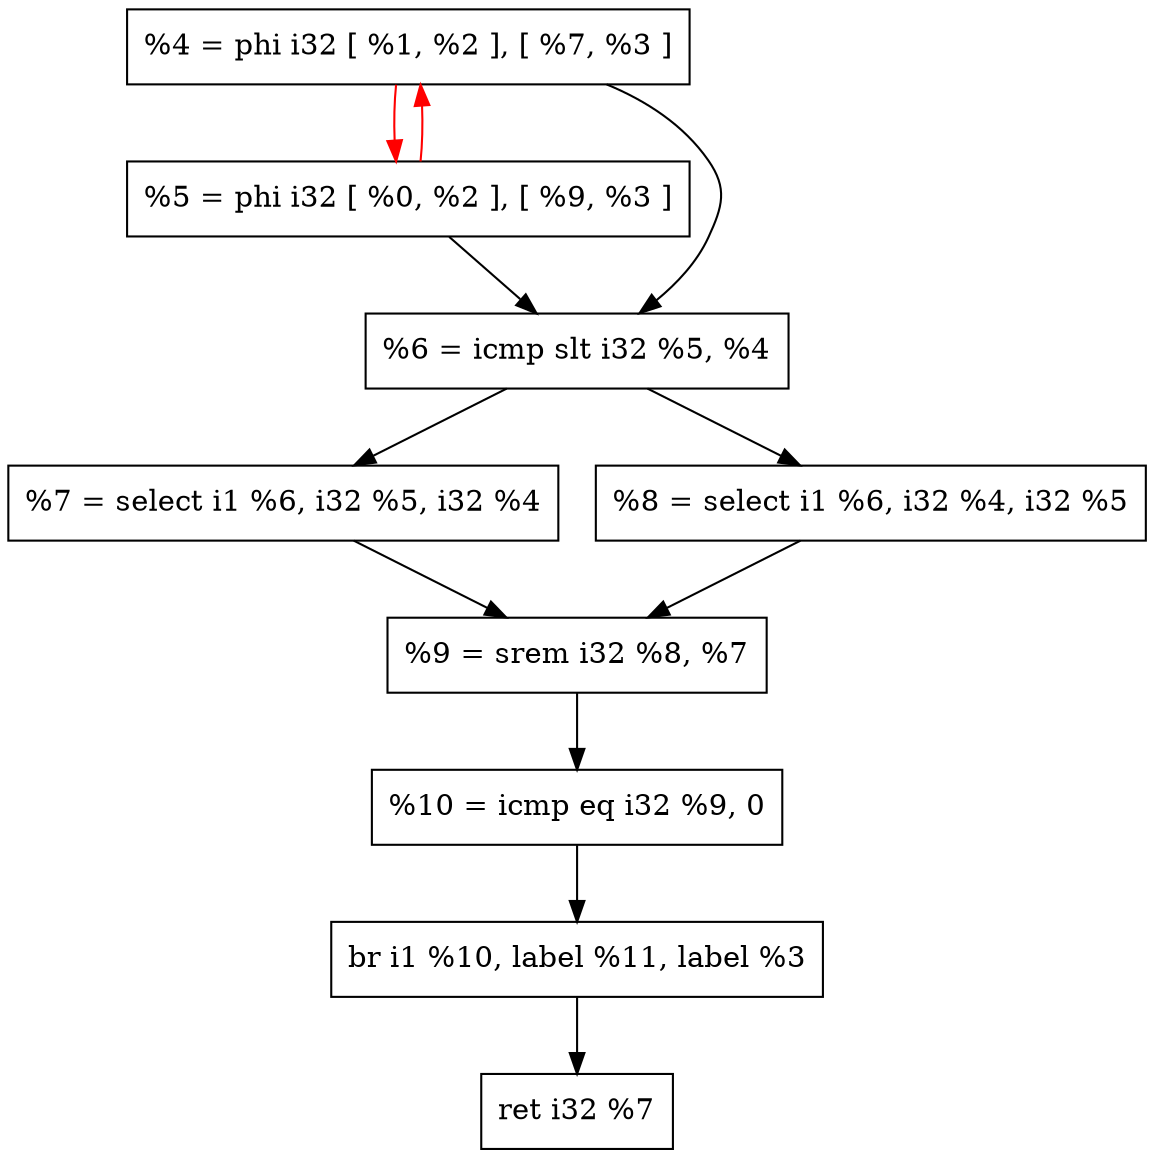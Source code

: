 digraph "DFG for '_Z23greatest_common_divisorii' function" {
 Node0x7f6a5a8f5010[shape=record, label="  %4 = phi i32 [ %1, %2 ], [ %7, %3 ]"];
 Node0x7f6a5a8f50a0[shape=record, label="  %5 = phi i32 [ %0, %2 ], [ %9, %3 ]"];
 Node0x7f6a5a8f5130[shape=record, label="  %6 = icmp slt i32 %5, %4"];
 Node0x7f6a5a8f51c0[shape=record, label="  %7 = select i1 %6, i32 %5, i32 %4"];
 Node0x7f6a5a8f5250[shape=record, label="  %8 = select i1 %6, i32 %4, i32 %5"];
 Node0x7f6a5a8f52e0[shape=record, label="  %9 = srem i32 %8, %7"];
 Node0x7f6a5a8f5370[shape=record, label="  %10 = icmp eq i32 %9, 0"];
 Node0x7f6a5a8f5400[shape=record, label="  br i1 %10, label %11, label %3"];
 Node0x7f6a5a8f5490[shape=record, label="  ret i32 %7"];
 Node0x7f6a5a8f5010 -> Node0x7f6a5a8f5130
 Node0x7f6a5a8f50a0 -> Node0x7f6a5a8f5130
 Node0x7f6a5a8f5130 -> Node0x7f6a5a8f51c0
 Node0x7f6a5a8f5130 -> Node0x7f6a5a8f5250
 Node0x7f6a5a8f51c0 -> Node0x7f6a5a8f52e0
 Node0x7f6a5a8f5250 -> Node0x7f6a5a8f52e0
 Node0x7f6a5a8f52e0 -> Node0x7f6a5a8f5370
 Node0x7f6a5a8f5370 -> Node0x7f6a5a8f5400
 Node0x7f6a5a8f5400 -> Node0x7f6a5a8f5490
edge [color=red]
 Node0x7f6a5a8f50a0 -> Node0x7f6a5a8f5010
 Node0x7f6a5a8f5010 -> Node0x7f6a5a8f50a0
}